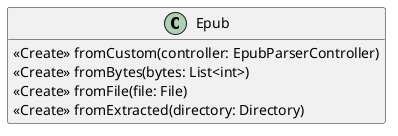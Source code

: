 @startuml PrototypeDesignClassDiagram
'skinparam linetype ortho
'skinparam backgroundColor transparent
'skinparam handwritten true
'skinparam monochrome true
'left to right direction
skinparam sequenceMessageAlign direction
hide empty members
hide empty description
skinparam classAttributeIconSize 0
'skinparam style strictuml
skinparam groupInheritance 3

class Epub {
    <<Create>> fromCustom(controller: EpubParserController)
    <<Create>> fromBytes(bytes: List<int>)
    <<Create>> fromFile(file: File)
    <<Create>> fromExtracted(directory: Directory)
}

@enduml